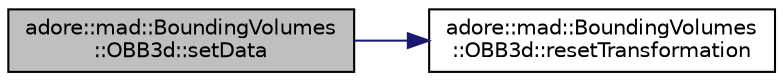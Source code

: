 digraph "adore::mad::BoundingVolumes::OBB3d::setData"
{
 // LATEX_PDF_SIZE
  edge [fontname="Helvetica",fontsize="10",labelfontname="Helvetica",labelfontsize="10"];
  node [fontname="Helvetica",fontsize="10",shape=record];
  rankdir="LR";
  Node1 [label="adore::mad::BoundingVolumes\l::OBB3d::setData",height=0.2,width=0.4,color="black", fillcolor="grey75", style="filled", fontcolor="black",tooltip=" "];
  Node1 -> Node2 [color="midnightblue",fontsize="10",style="solid",fontname="Helvetica"];
  Node2 [label="adore::mad::BoundingVolumes\l::OBB3d::resetTransformation",height=0.2,width=0.4,color="black", fillcolor="white", style="filled",URL="$classadore_1_1mad_1_1BoundingVolumes_1_1OBB3d.html#ad2804c021a431b2aeb390fcbcfe95514",tooltip=" "];
}
